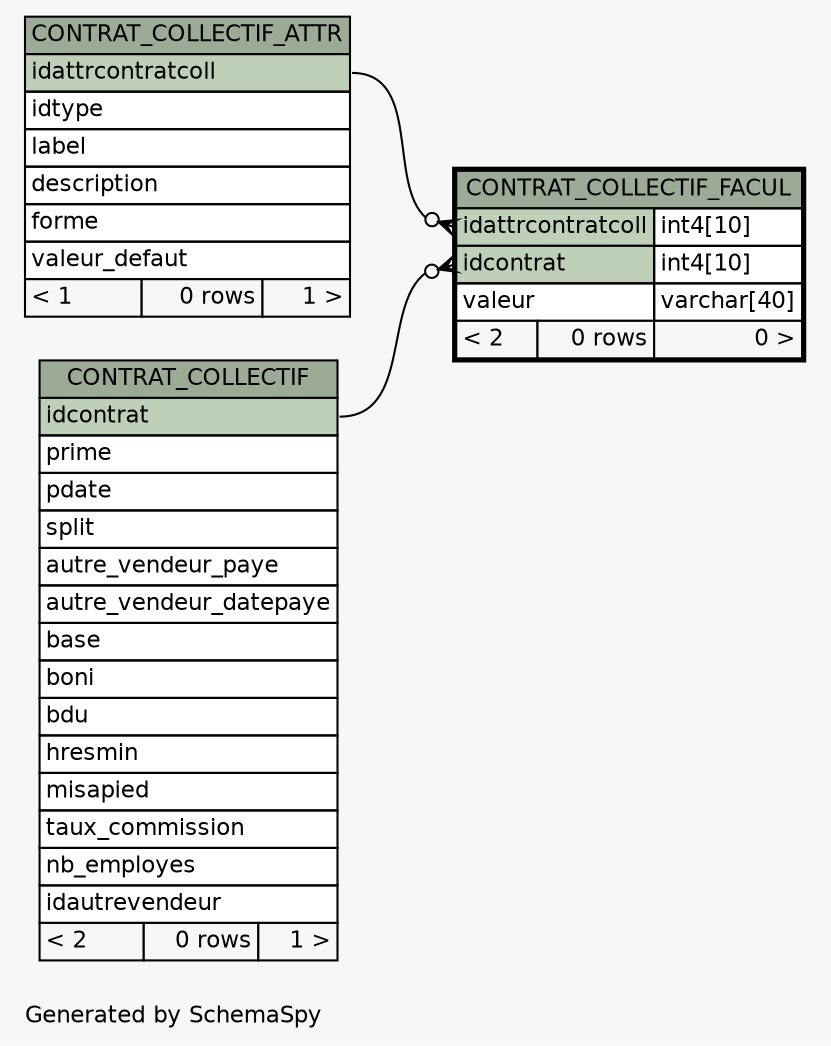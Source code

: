 // dot 2.40.1 on Mac OS X 10.12.5
// SchemaSpy rev 590
digraph "oneDegreeRelationshipsDiagram" {
  graph [
    rankdir="RL"
    bgcolor="#f7f7f7"
    label="\nGenerated by SchemaSpy"
    labeljust="l"
    nodesep="0.18"
    ranksep="0.46"
    fontname="Helvetica"
    fontsize="11"
  ];
  node [
    fontname="Helvetica"
    fontsize="11"
    shape="plaintext"
  ];
  edge [
    arrowsize="0.8"
  ];
  "CONTRAT_COLLECTIF_FACUL":"idattrcontratcoll":w -> "CONTRAT_COLLECTIF_ATTR":"idattrcontratcoll":e [arrowhead=none dir=back arrowtail=crowodot];
  "CONTRAT_COLLECTIF_FACUL":"idcontrat":w -> "CONTRAT_COLLECTIF":"idcontrat":e [arrowhead=none dir=back arrowtail=crowodot];
  "CONTRAT_COLLECTIF" [
    label=<
    <TABLE BORDER="0" CELLBORDER="1" CELLSPACING="0" BGCOLOR="#ffffff">
      <TR><TD COLSPAN="3" BGCOLOR="#9bab96" ALIGN="CENTER">CONTRAT_COLLECTIF</TD></TR>
      <TR><TD PORT="idcontrat" COLSPAN="3" BGCOLOR="#bed1b8" ALIGN="LEFT">idcontrat</TD></TR>
      <TR><TD PORT="prime" COLSPAN="3" ALIGN="LEFT">prime</TD></TR>
      <TR><TD PORT="pdate" COLSPAN="3" ALIGN="LEFT">pdate</TD></TR>
      <TR><TD PORT="split" COLSPAN="3" ALIGN="LEFT">split</TD></TR>
      <TR><TD PORT="autre_vendeur_paye" COLSPAN="3" ALIGN="LEFT">autre_vendeur_paye</TD></TR>
      <TR><TD PORT="autre_vendeur_datepaye" COLSPAN="3" ALIGN="LEFT">autre_vendeur_datepaye</TD></TR>
      <TR><TD PORT="base" COLSPAN="3" ALIGN="LEFT">base</TD></TR>
      <TR><TD PORT="boni" COLSPAN="3" ALIGN="LEFT">boni</TD></TR>
      <TR><TD PORT="bdu" COLSPAN="3" ALIGN="LEFT">bdu</TD></TR>
      <TR><TD PORT="hresmin" COLSPAN="3" ALIGN="LEFT">hresmin</TD></TR>
      <TR><TD PORT="misapied" COLSPAN="3" ALIGN="LEFT">misapied</TD></TR>
      <TR><TD PORT="taux_commission" COLSPAN="3" ALIGN="LEFT">taux_commission</TD></TR>
      <TR><TD PORT="nb_employes" COLSPAN="3" ALIGN="LEFT">nb_employes</TD></TR>
      <TR><TD PORT="idautrevendeur" COLSPAN="3" ALIGN="LEFT">idautrevendeur</TD></TR>
      <TR><TD ALIGN="LEFT" BGCOLOR="#f7f7f7">&lt; 2</TD><TD ALIGN="RIGHT" BGCOLOR="#f7f7f7">0 rows</TD><TD ALIGN="RIGHT" BGCOLOR="#f7f7f7">1 &gt;</TD></TR>
    </TABLE>>
    URL="CONTRAT_COLLECTIF.html"
    tooltip="CONTRAT_COLLECTIF"
  ];
  "CONTRAT_COLLECTIF_ATTR" [
    label=<
    <TABLE BORDER="0" CELLBORDER="1" CELLSPACING="0" BGCOLOR="#ffffff">
      <TR><TD COLSPAN="3" BGCOLOR="#9bab96" ALIGN="CENTER">CONTRAT_COLLECTIF_ATTR</TD></TR>
      <TR><TD PORT="idattrcontratcoll" COLSPAN="3" BGCOLOR="#bed1b8" ALIGN="LEFT">idattrcontratcoll</TD></TR>
      <TR><TD PORT="idtype" COLSPAN="3" ALIGN="LEFT">idtype</TD></TR>
      <TR><TD PORT="label" COLSPAN="3" ALIGN="LEFT">label</TD></TR>
      <TR><TD PORT="description" COLSPAN="3" ALIGN="LEFT">description</TD></TR>
      <TR><TD PORT="forme" COLSPAN="3" ALIGN="LEFT">forme</TD></TR>
      <TR><TD PORT="valeur_defaut" COLSPAN="3" ALIGN="LEFT">valeur_defaut</TD></TR>
      <TR><TD ALIGN="LEFT" BGCOLOR="#f7f7f7">&lt; 1</TD><TD ALIGN="RIGHT" BGCOLOR="#f7f7f7">0 rows</TD><TD ALIGN="RIGHT" BGCOLOR="#f7f7f7">1 &gt;</TD></TR>
    </TABLE>>
    URL="CONTRAT_COLLECTIF_ATTR.html"
    tooltip="CONTRAT_COLLECTIF_ATTR"
  ];
  "CONTRAT_COLLECTIF_FACUL" [
    label=<
    <TABLE BORDER="2" CELLBORDER="1" CELLSPACING="0" BGCOLOR="#ffffff">
      <TR><TD COLSPAN="3" BGCOLOR="#9bab96" ALIGN="CENTER">CONTRAT_COLLECTIF_FACUL</TD></TR>
      <TR><TD PORT="idattrcontratcoll" COLSPAN="2" BGCOLOR="#bed1b8" ALIGN="LEFT">idattrcontratcoll</TD><TD PORT="idattrcontratcoll.type" ALIGN="LEFT">int4[10]</TD></TR>
      <TR><TD PORT="idcontrat" COLSPAN="2" BGCOLOR="#bed1b8" ALIGN="LEFT">idcontrat</TD><TD PORT="idcontrat.type" ALIGN="LEFT">int4[10]</TD></TR>
      <TR><TD PORT="valeur" COLSPAN="2" ALIGN="LEFT">valeur</TD><TD PORT="valeur.type" ALIGN="LEFT">varchar[40]</TD></TR>
      <TR><TD ALIGN="LEFT" BGCOLOR="#f7f7f7">&lt; 2</TD><TD ALIGN="RIGHT" BGCOLOR="#f7f7f7">0 rows</TD><TD ALIGN="RIGHT" BGCOLOR="#f7f7f7">0 &gt;</TD></TR>
    </TABLE>>
    URL="CONTRAT_COLLECTIF_FACUL.html"
    tooltip="CONTRAT_COLLECTIF_FACUL"
  ];
}
